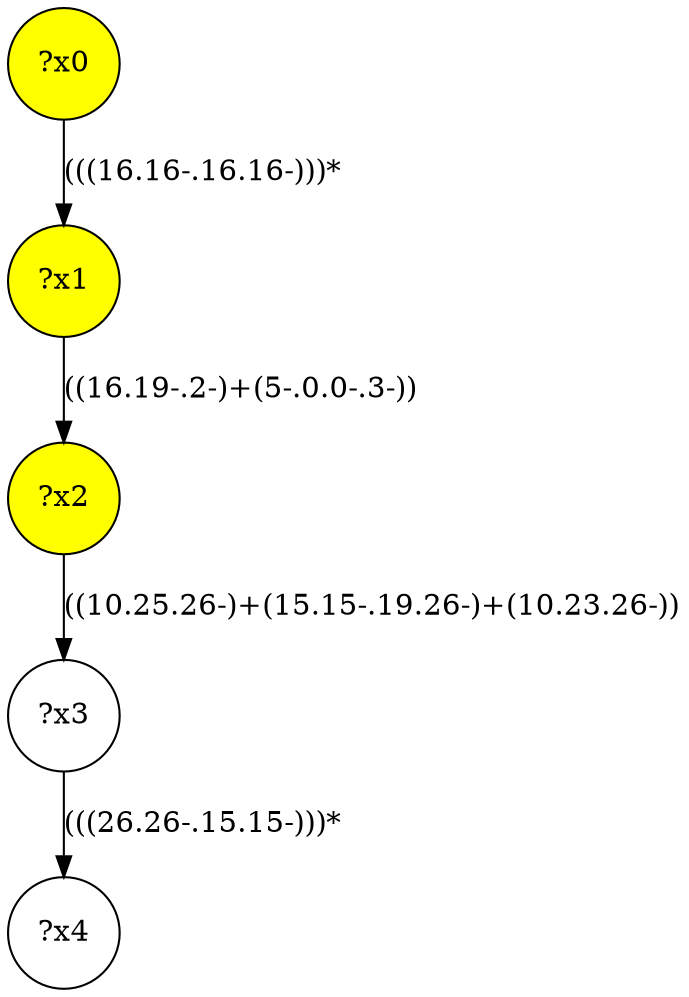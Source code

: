 digraph g {
	x1 [fillcolor="yellow", style="filled," shape=circle, label="?x1"];
	x2 [fillcolor="yellow", style="filled," shape=circle, label="?x2"];
	x0 [fillcolor="yellow", style="filled," shape=circle, label="?x0"];
	x0 -> x1 [label="(((16.16-.16.16-)))*"];
	x1 -> x2 [label="((16.19-.2-)+(5-.0.0-.3-))"];
	x3 [shape=circle, label="?x3"];
	x2 -> x3 [label="((10.25.26-)+(15.15-.19.26-)+(10.23.26-))"];
	x4 [shape=circle, label="?x4"];
	x3 -> x4 [label="(((26.26-.15.15-)))*"];
}

